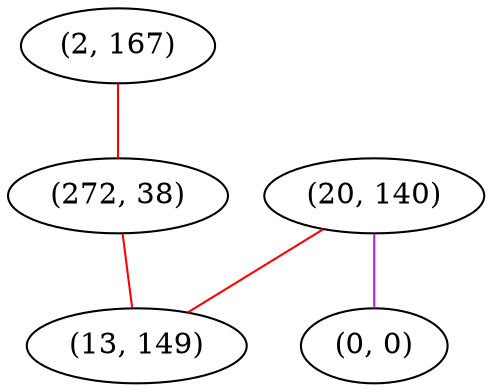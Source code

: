graph "" {
"(2, 167)";
"(272, 38)";
"(20, 140)";
"(13, 149)";
"(0, 0)";
"(2, 167)" -- "(272, 38)"  [color=red, key=0, weight=1];
"(272, 38)" -- "(13, 149)"  [color=red, key=0, weight=1];
"(20, 140)" -- "(0, 0)"  [color=purple, key=0, weight=4];
"(20, 140)" -- "(13, 149)"  [color=red, key=0, weight=1];
}
